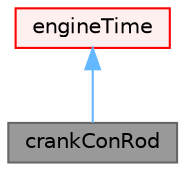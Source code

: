 digraph "crankConRod"
{
 // LATEX_PDF_SIZE
  bgcolor="transparent";
  edge [fontname=Helvetica,fontsize=10,labelfontname=Helvetica,labelfontsize=10];
  node [fontname=Helvetica,fontsize=10,shape=box,height=0.2,width=0.4];
  Node1 [id="Node000001",label="crankConRod",height=0.2,width=0.4,color="gray40", fillcolor="grey60", style="filled", fontcolor="black",tooltip="Manage time in terms of engine RPM and crank-angle."];
  Node2 -> Node1 [id="edge1_Node000001_Node000002",dir="back",color="steelblue1",style="solid",tooltip=" "];
  Node2 [id="Node000002",label="engineTime",height=0.2,width=0.4,color="red", fillcolor="#FFF0F0", style="filled",URL="$classFoam_1_1engineTime.html",tooltip="An abstract class for the time description of the piston motion."];
}
